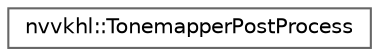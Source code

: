digraph "Graphical Class Hierarchy"
{
 // LATEX_PDF_SIZE
  bgcolor="transparent";
  edge [fontname=Helvetica,fontsize=10,labelfontname=Helvetica,labelfontsize=10];
  node [fontname=Helvetica,fontsize=10,shape=box,height=0.2,width=0.4];
  rankdir="LR";
  Node0 [id="Node000000",label="nvvkhl::TonemapperPostProcess",height=0.2,width=0.4,color="grey40", fillcolor="white", style="filled",URL="$structnvvkhl_1_1_tonemapper_post_process.html",tooltip=" "];
}
